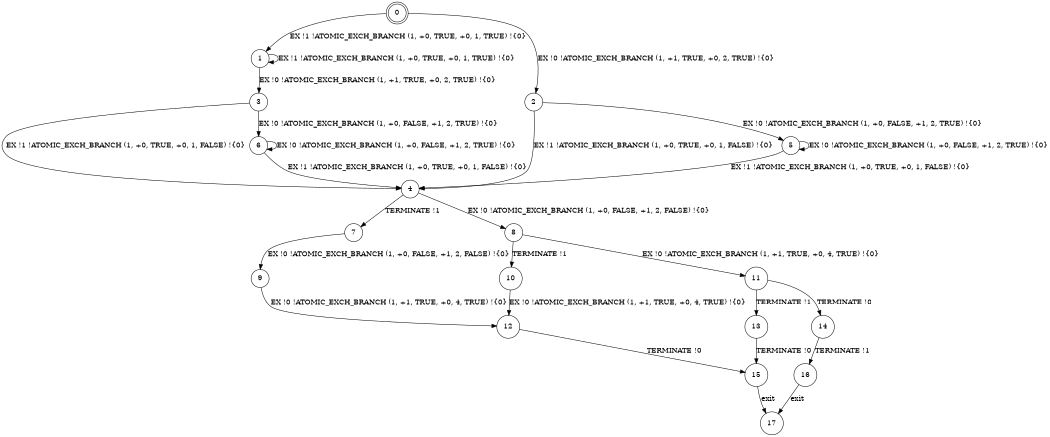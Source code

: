 digraph BCG {
size = "7, 10.5";
center = TRUE;
node [shape = circle];
0 [peripheries = 2];
0 -> 1 [label = "EX !1 !ATOMIC_EXCH_BRANCH (1, +0, TRUE, +0, 1, TRUE) !{0}"];
0 -> 2 [label = "EX !0 !ATOMIC_EXCH_BRANCH (1, +1, TRUE, +0, 2, TRUE) !{0}"];
1 -> 3 [label = "EX !0 !ATOMIC_EXCH_BRANCH (1, +1, TRUE, +0, 2, TRUE) !{0}"];
1 -> 1 [label = "EX !1 !ATOMIC_EXCH_BRANCH (1, +0, TRUE, +0, 1, TRUE) !{0}"];
2 -> 4 [label = "EX !1 !ATOMIC_EXCH_BRANCH (1, +0, TRUE, +0, 1, FALSE) !{0}"];
2 -> 5 [label = "EX !0 !ATOMIC_EXCH_BRANCH (1, +0, FALSE, +1, 2, TRUE) !{0}"];
3 -> 4 [label = "EX !1 !ATOMIC_EXCH_BRANCH (1, +0, TRUE, +0, 1, FALSE) !{0}"];
3 -> 6 [label = "EX !0 !ATOMIC_EXCH_BRANCH (1, +0, FALSE, +1, 2, TRUE) !{0}"];
4 -> 7 [label = "TERMINATE !1"];
4 -> 8 [label = "EX !0 !ATOMIC_EXCH_BRANCH (1, +0, FALSE, +1, 2, FALSE) !{0}"];
5 -> 4 [label = "EX !1 !ATOMIC_EXCH_BRANCH (1, +0, TRUE, +0, 1, FALSE) !{0}"];
5 -> 5 [label = "EX !0 !ATOMIC_EXCH_BRANCH (1, +0, FALSE, +1, 2, TRUE) !{0}"];
6 -> 4 [label = "EX !1 !ATOMIC_EXCH_BRANCH (1, +0, TRUE, +0, 1, FALSE) !{0}"];
6 -> 6 [label = "EX !0 !ATOMIC_EXCH_BRANCH (1, +0, FALSE, +1, 2, TRUE) !{0}"];
7 -> 9 [label = "EX !0 !ATOMIC_EXCH_BRANCH (1, +0, FALSE, +1, 2, FALSE) !{0}"];
8 -> 10 [label = "TERMINATE !1"];
8 -> 11 [label = "EX !0 !ATOMIC_EXCH_BRANCH (1, +1, TRUE, +0, 4, TRUE) !{0}"];
9 -> 12 [label = "EX !0 !ATOMIC_EXCH_BRANCH (1, +1, TRUE, +0, 4, TRUE) !{0}"];
10 -> 12 [label = "EX !0 !ATOMIC_EXCH_BRANCH (1, +1, TRUE, +0, 4, TRUE) !{0}"];
11 -> 13 [label = "TERMINATE !1"];
11 -> 14 [label = "TERMINATE !0"];
12 -> 15 [label = "TERMINATE !0"];
13 -> 15 [label = "TERMINATE !0"];
14 -> 16 [label = "TERMINATE !1"];
15 -> 17 [label = "exit"];
16 -> 17 [label = "exit"];
}
